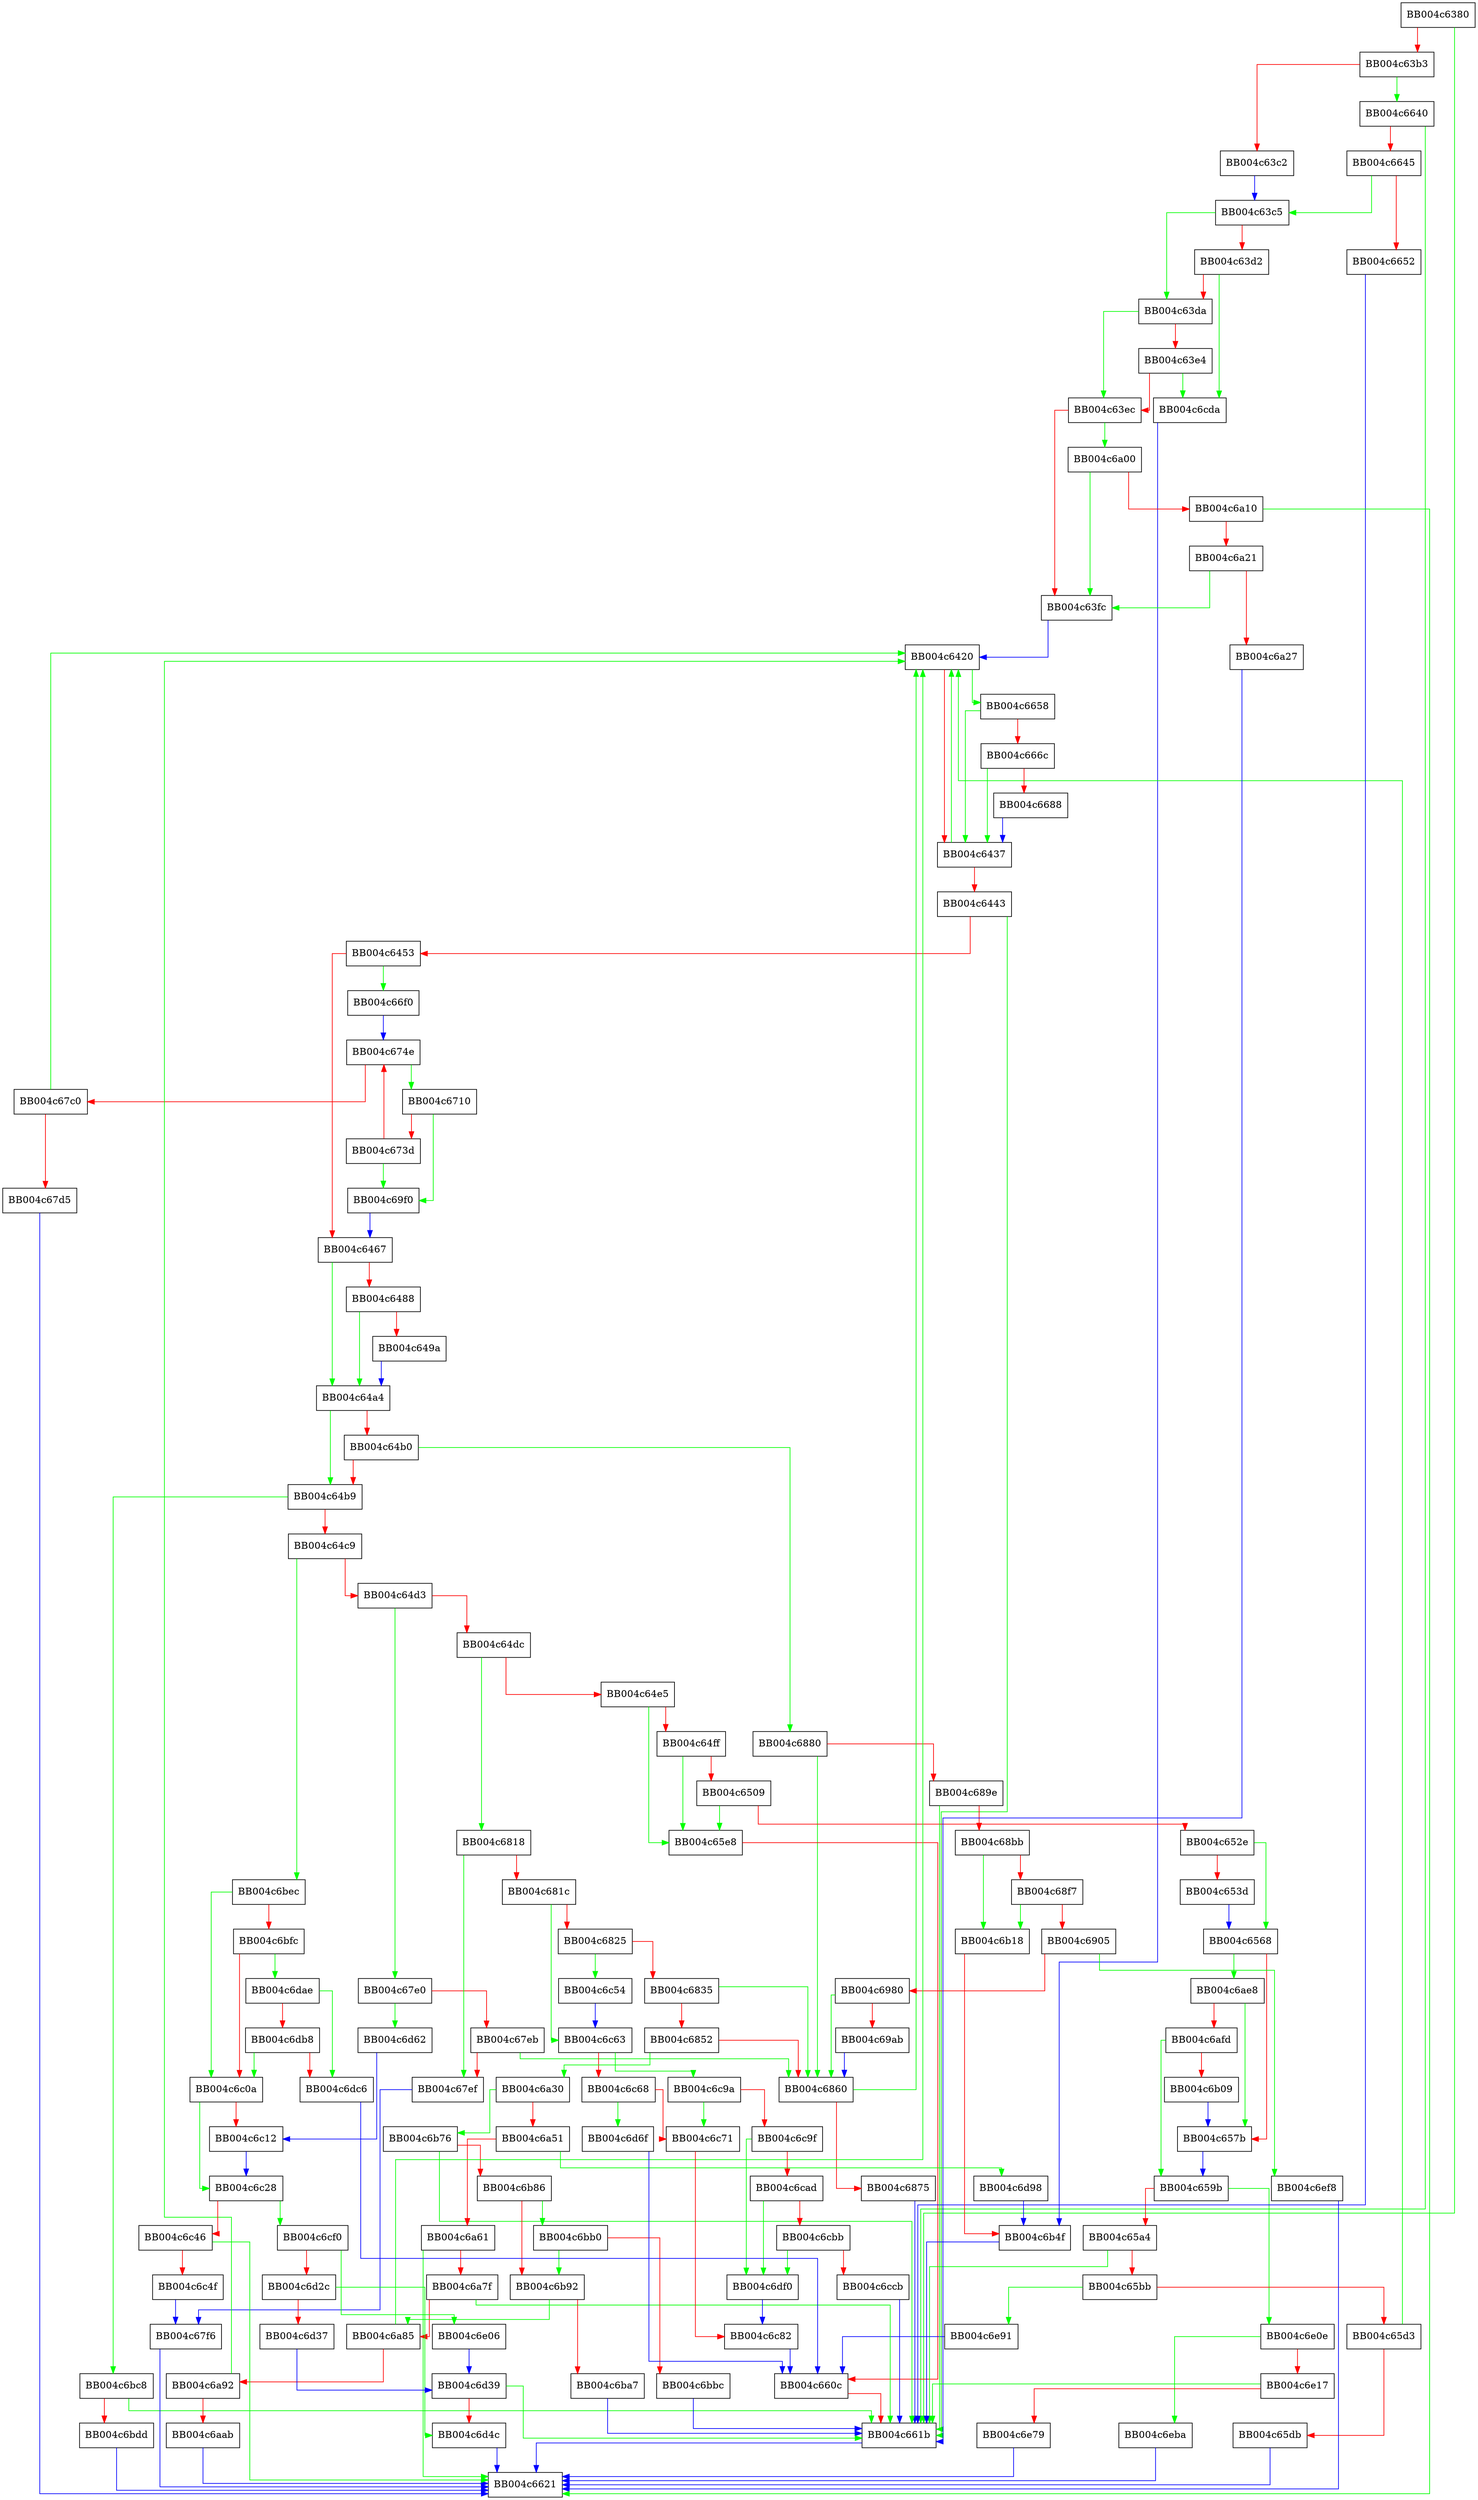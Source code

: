digraph dtls1_read_bytes {
  node [shape="box"];
  graph [splines=ortho];
  BB004c6380 -> BB004c661b [color="green"];
  BB004c6380 -> BB004c63b3 [color="red"];
  BB004c63b3 -> BB004c6640 [color="green"];
  BB004c63b3 -> BB004c63c2 [color="red"];
  BB004c63c2 -> BB004c63c5 [color="blue"];
  BB004c63c5 -> BB004c63da [color="green"];
  BB004c63c5 -> BB004c63d2 [color="red"];
  BB004c63d2 -> BB004c6cda [color="green"];
  BB004c63d2 -> BB004c63da [color="red"];
  BB004c63da -> BB004c63ec [color="green"];
  BB004c63da -> BB004c63e4 [color="red"];
  BB004c63e4 -> BB004c6cda [color="green"];
  BB004c63e4 -> BB004c63ec [color="red"];
  BB004c63ec -> BB004c6a00 [color="green"];
  BB004c63ec -> BB004c63fc [color="red"];
  BB004c63fc -> BB004c6420 [color="blue"];
  BB004c6420 -> BB004c6658 [color="green"];
  BB004c6420 -> BB004c6437 [color="red"];
  BB004c6437 -> BB004c6420 [color="green"];
  BB004c6437 -> BB004c6443 [color="red"];
  BB004c6443 -> BB004c661b [color="green"];
  BB004c6443 -> BB004c6453 [color="red"];
  BB004c6453 -> BB004c66f0 [color="green"];
  BB004c6453 -> BB004c6467 [color="red"];
  BB004c6467 -> BB004c64a4 [color="green"];
  BB004c6467 -> BB004c6488 [color="red"];
  BB004c6488 -> BB004c64a4 [color="green"];
  BB004c6488 -> BB004c649a [color="red"];
  BB004c649a -> BB004c64a4 [color="blue"];
  BB004c64a4 -> BB004c64b9 [color="green"];
  BB004c64a4 -> BB004c64b0 [color="red"];
  BB004c64b0 -> BB004c6880 [color="green"];
  BB004c64b0 -> BB004c64b9 [color="red"];
  BB004c64b9 -> BB004c6bc8 [color="green"];
  BB004c64b9 -> BB004c64c9 [color="red"];
  BB004c64c9 -> BB004c6bec [color="green"];
  BB004c64c9 -> BB004c64d3 [color="red"];
  BB004c64d3 -> BB004c67e0 [color="green"];
  BB004c64d3 -> BB004c64dc [color="red"];
  BB004c64dc -> BB004c6818 [color="green"];
  BB004c64dc -> BB004c64e5 [color="red"];
  BB004c64e5 -> BB004c65e8 [color="green"];
  BB004c64e5 -> BB004c64ff [color="red"];
  BB004c64ff -> BB004c65e8 [color="green"];
  BB004c64ff -> BB004c6509 [color="red"];
  BB004c6509 -> BB004c65e8 [color="green"];
  BB004c6509 -> BB004c652e [color="red"];
  BB004c652e -> BB004c6568 [color="green"];
  BB004c652e -> BB004c653d [color="red"];
  BB004c653d -> BB004c6568 [color="blue"];
  BB004c6568 -> BB004c6ae8 [color="green"];
  BB004c6568 -> BB004c657b [color="red"];
  BB004c657b -> BB004c659b [color="blue"];
  BB004c659b -> BB004c6e0e [color="green"];
  BB004c659b -> BB004c65a4 [color="red"];
  BB004c65a4 -> BB004c661b [color="green"];
  BB004c65a4 -> BB004c65bb [color="red"];
  BB004c65bb -> BB004c6e91 [color="green"];
  BB004c65bb -> BB004c65d3 [color="red"];
  BB004c65d3 -> BB004c6420 [color="green"];
  BB004c65d3 -> BB004c65db [color="red"];
  BB004c65db -> BB004c6621 [color="blue"];
  BB004c65e8 -> BB004c660c [color="red"];
  BB004c660c -> BB004c661b [color="red"];
  BB004c661b -> BB004c6621 [color="blue"];
  BB004c6640 -> BB004c661b [color="green"];
  BB004c6640 -> BB004c6645 [color="red"];
  BB004c6645 -> BB004c63c5 [color="green"];
  BB004c6645 -> BB004c6652 [color="red"];
  BB004c6652 -> BB004c661b [color="blue"];
  BB004c6658 -> BB004c6437 [color="green"];
  BB004c6658 -> BB004c666c [color="red"];
  BB004c666c -> BB004c6437 [color="green"];
  BB004c666c -> BB004c6688 [color="red"];
  BB004c6688 -> BB004c6437 [color="blue"];
  BB004c66f0 -> BB004c674e [color="blue"];
  BB004c6710 -> BB004c69f0 [color="green"];
  BB004c6710 -> BB004c673d [color="red"];
  BB004c673d -> BB004c69f0 [color="green"];
  BB004c673d -> BB004c674e [color="red"];
  BB004c674e -> BB004c6710 [color="green"];
  BB004c674e -> BB004c67c0 [color="red"];
  BB004c67c0 -> BB004c6420 [color="green"];
  BB004c67c0 -> BB004c67d5 [color="red"];
  BB004c67d5 -> BB004c6621 [color="blue"];
  BB004c67e0 -> BB004c6d62 [color="green"];
  BB004c67e0 -> BB004c67eb [color="red"];
  BB004c67eb -> BB004c6860 [color="green"];
  BB004c67eb -> BB004c67ef [color="red"];
  BB004c67ef -> BB004c67f6 [color="blue"];
  BB004c67f6 -> BB004c6621 [color="blue"];
  BB004c6818 -> BB004c67ef [color="green"];
  BB004c6818 -> BB004c681c [color="red"];
  BB004c681c -> BB004c6c63 [color="green"];
  BB004c681c -> BB004c6825 [color="red"];
  BB004c6825 -> BB004c6c54 [color="green"];
  BB004c6825 -> BB004c6835 [color="red"];
  BB004c6835 -> BB004c6860 [color="green"];
  BB004c6835 -> BB004c6852 [color="red"];
  BB004c6852 -> BB004c6a30 [color="green"];
  BB004c6852 -> BB004c6860 [color="red"];
  BB004c6860 -> BB004c6420 [color="green"];
  BB004c6860 -> BB004c6875 [color="red"];
  BB004c6875 -> BB004c661b [color="blue"];
  BB004c6880 -> BB004c6860 [color="green"];
  BB004c6880 -> BB004c689e [color="red"];
  BB004c689e -> BB004c661b [color="green"];
  BB004c689e -> BB004c68bb [color="red"];
  BB004c68bb -> BB004c6b18 [color="green"];
  BB004c68bb -> BB004c68f7 [color="red"];
  BB004c68f7 -> BB004c6b18 [color="green"];
  BB004c68f7 -> BB004c6905 [color="red"];
  BB004c6905 -> BB004c6ef8 [color="green"];
  BB004c6905 -> BB004c6980 [color="red"];
  BB004c6980 -> BB004c6860 [color="green"];
  BB004c6980 -> BB004c69ab [color="red"];
  BB004c69ab -> BB004c6860 [color="blue"];
  BB004c69f0 -> BB004c6467 [color="blue"];
  BB004c6a00 -> BB004c63fc [color="green"];
  BB004c6a00 -> BB004c6a10 [color="red"];
  BB004c6a10 -> BB004c6621 [color="green"];
  BB004c6a10 -> BB004c6a21 [color="red"];
  BB004c6a21 -> BB004c63fc [color="green"];
  BB004c6a21 -> BB004c6a27 [color="red"];
  BB004c6a27 -> BB004c661b [color="blue"];
  BB004c6a30 -> BB004c6b76 [color="green"];
  BB004c6a30 -> BB004c6a51 [color="red"];
  BB004c6a51 -> BB004c6d98 [color="green"];
  BB004c6a51 -> BB004c6a61 [color="red"];
  BB004c6a61 -> BB004c6621 [color="green"];
  BB004c6a61 -> BB004c6a7f [color="red"];
  BB004c6a7f -> BB004c661b [color="green"];
  BB004c6a7f -> BB004c6a85 [color="red"];
  BB004c6a85 -> BB004c6420 [color="green"];
  BB004c6a85 -> BB004c6a92 [color="red"];
  BB004c6a92 -> BB004c6420 [color="green"];
  BB004c6a92 -> BB004c6aab [color="red"];
  BB004c6aab -> BB004c6621 [color="blue"];
  BB004c6ae8 -> BB004c657b [color="green"];
  BB004c6ae8 -> BB004c6afd [color="red"];
  BB004c6afd -> BB004c659b [color="green"];
  BB004c6afd -> BB004c6b09 [color="red"];
  BB004c6b09 -> BB004c657b [color="blue"];
  BB004c6b18 -> BB004c6b4f [color="red"];
  BB004c6b4f -> BB004c661b [color="blue"];
  BB004c6b76 -> BB004c661b [color="green"];
  BB004c6b76 -> BB004c6b86 [color="red"];
  BB004c6b86 -> BB004c6bb0 [color="green"];
  BB004c6b86 -> BB004c6b92 [color="red"];
  BB004c6b92 -> BB004c6a85 [color="green"];
  BB004c6b92 -> BB004c6ba7 [color="red"];
  BB004c6ba7 -> BB004c661b [color="blue"];
  BB004c6bb0 -> BB004c6b92 [color="green"];
  BB004c6bb0 -> BB004c6bbc [color="red"];
  BB004c6bbc -> BB004c661b [color="blue"];
  BB004c6bc8 -> BB004c661b [color="green"];
  BB004c6bc8 -> BB004c6bdd [color="red"];
  BB004c6bdd -> BB004c6621 [color="blue"];
  BB004c6bec -> BB004c6c0a [color="green"];
  BB004c6bec -> BB004c6bfc [color="red"];
  BB004c6bfc -> BB004c6dae [color="green"];
  BB004c6bfc -> BB004c6c0a [color="red"];
  BB004c6c0a -> BB004c6c28 [color="green"];
  BB004c6c0a -> BB004c6c12 [color="red"];
  BB004c6c12 -> BB004c6c28 [color="blue"];
  BB004c6c28 -> BB004c6cf0 [color="green"];
  BB004c6c28 -> BB004c6c46 [color="red"];
  BB004c6c46 -> BB004c6621 [color="green"];
  BB004c6c46 -> BB004c6c4f [color="red"];
  BB004c6c4f -> BB004c67f6 [color="blue"];
  BB004c6c54 -> BB004c6c63 [color="blue"];
  BB004c6c63 -> BB004c6c9a [color="green"];
  BB004c6c63 -> BB004c6c68 [color="red"];
  BB004c6c68 -> BB004c6d6f [color="green"];
  BB004c6c68 -> BB004c6c71 [color="red"];
  BB004c6c71 -> BB004c6c82 [color="red"];
  BB004c6c82 -> BB004c660c [color="blue"];
  BB004c6c9a -> BB004c6c71 [color="green"];
  BB004c6c9a -> BB004c6c9f [color="red"];
  BB004c6c9f -> BB004c6df0 [color="green"];
  BB004c6c9f -> BB004c6cad [color="red"];
  BB004c6cad -> BB004c6df0 [color="green"];
  BB004c6cad -> BB004c6cbb [color="red"];
  BB004c6cbb -> BB004c6df0 [color="green"];
  BB004c6cbb -> BB004c6ccb [color="red"];
  BB004c6ccb -> BB004c661b [color="blue"];
  BB004c6cda -> BB004c6b4f [color="blue"];
  BB004c6cf0 -> BB004c6e06 [color="green"];
  BB004c6cf0 -> BB004c6d2c [color="red"];
  BB004c6d2c -> BB004c6d4c [color="green"];
  BB004c6d2c -> BB004c6d37 [color="red"];
  BB004c6d37 -> BB004c6d39 [color="blue"];
  BB004c6d39 -> BB004c661b [color="green"];
  BB004c6d39 -> BB004c6d4c [color="red"];
  BB004c6d4c -> BB004c6621 [color="blue"];
  BB004c6d62 -> BB004c6c12 [color="blue"];
  BB004c6d6f -> BB004c660c [color="blue"];
  BB004c6d98 -> BB004c6b4f [color="blue"];
  BB004c6dae -> BB004c6dc6 [color="green"];
  BB004c6dae -> BB004c6db8 [color="red"];
  BB004c6db8 -> BB004c6c0a [color="green"];
  BB004c6db8 -> BB004c6dc6 [color="red"];
  BB004c6dc6 -> BB004c660c [color="blue"];
  BB004c6df0 -> BB004c6c82 [color="blue"];
  BB004c6e06 -> BB004c6d39 [color="blue"];
  BB004c6e0e -> BB004c6eba [color="green"];
  BB004c6e0e -> BB004c6e17 [color="red"];
  BB004c6e17 -> BB004c661b [color="green"];
  BB004c6e17 -> BB004c6e79 [color="red"];
  BB004c6e79 -> BB004c6621 [color="blue"];
  BB004c6e91 -> BB004c660c [color="blue"];
  BB004c6eba -> BB004c6621 [color="blue"];
  BB004c6ef8 -> BB004c6621 [color="blue"];
}